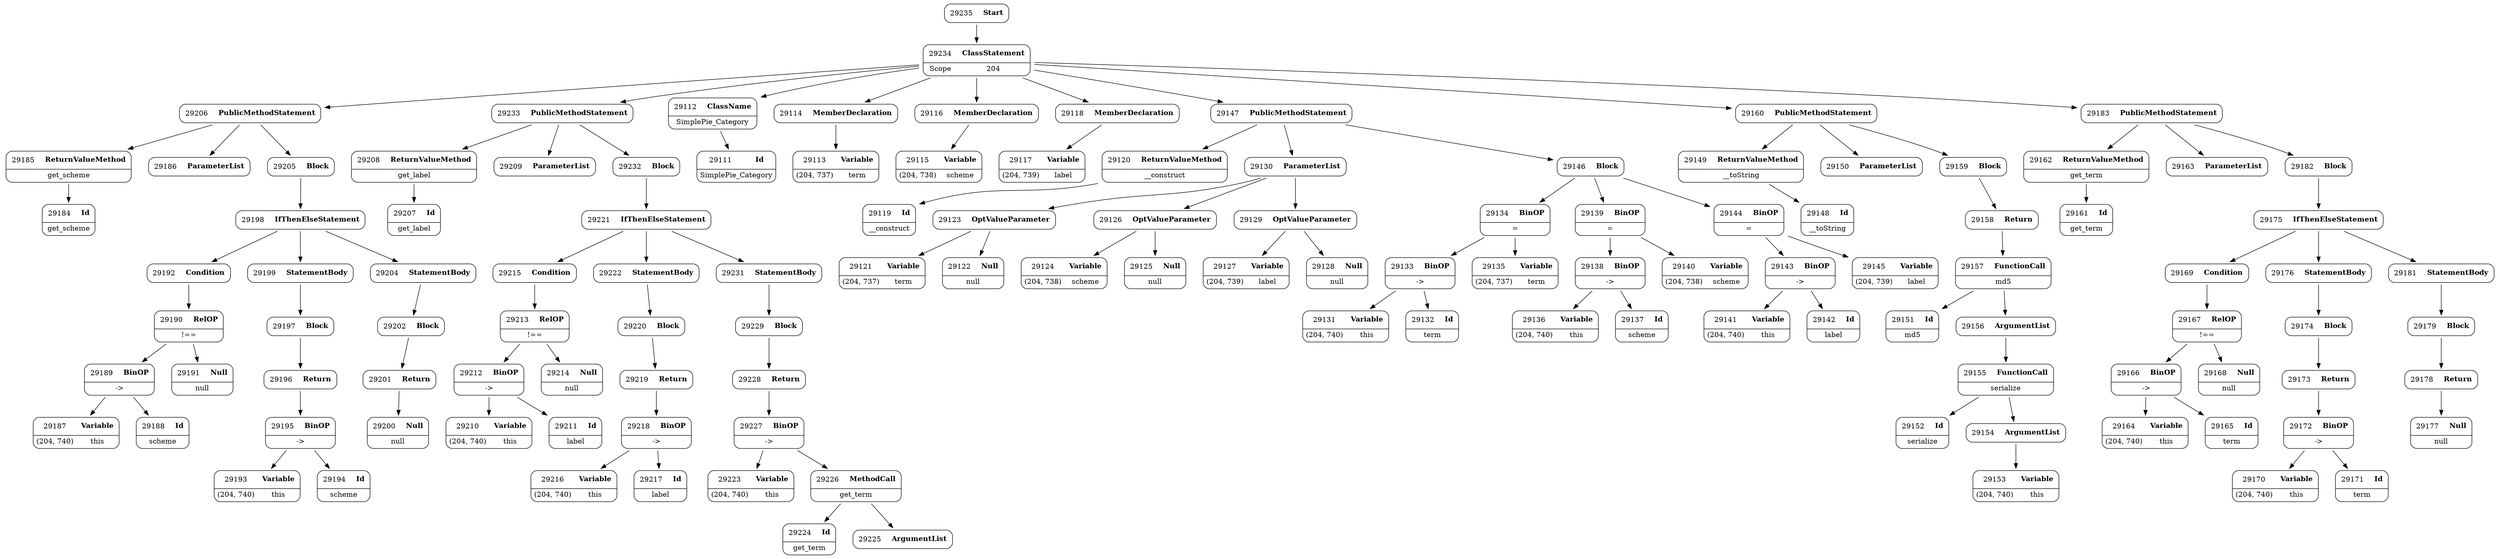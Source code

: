 digraph ast {
node [shape=none];
29184 [label=<<TABLE border='1' cellspacing='0' cellpadding='10' style='rounded' ><TR><TD border='0'>29184</TD><TD border='0'><B>Id</B></TD></TR><HR/><TR><TD border='0' cellpadding='5' colspan='2'>get_scheme</TD></TR></TABLE>>];
29185 [label=<<TABLE border='1' cellspacing='0' cellpadding='10' style='rounded' ><TR><TD border='0'>29185</TD><TD border='0'><B>ReturnValueMethod</B></TD></TR><HR/><TR><TD border='0' cellpadding='5' colspan='2'>get_scheme</TD></TR></TABLE>>];
29185 -> 29184 [weight=2];
29186 [label=<<TABLE border='1' cellspacing='0' cellpadding='10' style='rounded' ><TR><TD border='0'>29186</TD><TD border='0'><B>ParameterList</B></TD></TR></TABLE>>];
29187 [label=<<TABLE border='1' cellspacing='0' cellpadding='10' style='rounded' ><TR><TD border='0'>29187</TD><TD border='0'><B>Variable</B></TD></TR><HR/><TR><TD border='0' cellpadding='5'>(204, 740)</TD><TD border='0' cellpadding='5'>this</TD></TR></TABLE>>];
29188 [label=<<TABLE border='1' cellspacing='0' cellpadding='10' style='rounded' ><TR><TD border='0'>29188</TD><TD border='0'><B>Id</B></TD></TR><HR/><TR><TD border='0' cellpadding='5' colspan='2'>scheme</TD></TR></TABLE>>];
29189 [label=<<TABLE border='1' cellspacing='0' cellpadding='10' style='rounded' ><TR><TD border='0'>29189</TD><TD border='0'><B>BinOP</B></TD></TR><HR/><TR><TD border='0' cellpadding='5' colspan='2'>-&gt;</TD></TR></TABLE>>];
29189 -> 29187 [weight=2];
29189 -> 29188 [weight=2];
29190 [label=<<TABLE border='1' cellspacing='0' cellpadding='10' style='rounded' ><TR><TD border='0'>29190</TD><TD border='0'><B>RelOP</B></TD></TR><HR/><TR><TD border='0' cellpadding='5' colspan='2'>!==</TD></TR></TABLE>>];
29190 -> 29189 [weight=2];
29190 -> 29191 [weight=2];
29191 [label=<<TABLE border='1' cellspacing='0' cellpadding='10' style='rounded' ><TR><TD border='0'>29191</TD><TD border='0'><B>Null</B></TD></TR><HR/><TR><TD border='0' cellpadding='5' colspan='2'>null</TD></TR></TABLE>>];
29192 [label=<<TABLE border='1' cellspacing='0' cellpadding='10' style='rounded' ><TR><TD border='0'>29192</TD><TD border='0'><B>Condition</B></TD></TR></TABLE>>];
29192 -> 29190 [weight=2];
29193 [label=<<TABLE border='1' cellspacing='0' cellpadding='10' style='rounded' ><TR><TD border='0'>29193</TD><TD border='0'><B>Variable</B></TD></TR><HR/><TR><TD border='0' cellpadding='5'>(204, 740)</TD><TD border='0' cellpadding='5'>this</TD></TR></TABLE>>];
29194 [label=<<TABLE border='1' cellspacing='0' cellpadding='10' style='rounded' ><TR><TD border='0'>29194</TD><TD border='0'><B>Id</B></TD></TR><HR/><TR><TD border='0' cellpadding='5' colspan='2'>scheme</TD></TR></TABLE>>];
29195 [label=<<TABLE border='1' cellspacing='0' cellpadding='10' style='rounded' ><TR><TD border='0'>29195</TD><TD border='0'><B>BinOP</B></TD></TR><HR/><TR><TD border='0' cellpadding='5' colspan='2'>-&gt;</TD></TR></TABLE>>];
29195 -> 29193 [weight=2];
29195 -> 29194 [weight=2];
29196 [label=<<TABLE border='1' cellspacing='0' cellpadding='10' style='rounded' ><TR><TD border='0'>29196</TD><TD border='0'><B>Return</B></TD></TR></TABLE>>];
29196 -> 29195 [weight=2];
29197 [label=<<TABLE border='1' cellspacing='0' cellpadding='10' style='rounded' ><TR><TD border='0'>29197</TD><TD border='0'><B>Block</B></TD></TR></TABLE>>];
29197 -> 29196 [weight=2];
29198 [label=<<TABLE border='1' cellspacing='0' cellpadding='10' style='rounded' ><TR><TD border='0'>29198</TD><TD border='0'><B>IfThenElseStatement</B></TD></TR></TABLE>>];
29198 -> 29192 [weight=2];
29198 -> 29199 [weight=2];
29198 -> 29204 [weight=2];
29199 [label=<<TABLE border='1' cellspacing='0' cellpadding='10' style='rounded' ><TR><TD border='0'>29199</TD><TD border='0'><B>StatementBody</B></TD></TR></TABLE>>];
29199 -> 29197 [weight=2];
29200 [label=<<TABLE border='1' cellspacing='0' cellpadding='10' style='rounded' ><TR><TD border='0'>29200</TD><TD border='0'><B>Null</B></TD></TR><HR/><TR><TD border='0' cellpadding='5' colspan='2'>null</TD></TR></TABLE>>];
29201 [label=<<TABLE border='1' cellspacing='0' cellpadding='10' style='rounded' ><TR><TD border='0'>29201</TD><TD border='0'><B>Return</B></TD></TR></TABLE>>];
29201 -> 29200 [weight=2];
29202 [label=<<TABLE border='1' cellspacing='0' cellpadding='10' style='rounded' ><TR><TD border='0'>29202</TD><TD border='0'><B>Block</B></TD></TR></TABLE>>];
29202 -> 29201 [weight=2];
29204 [label=<<TABLE border='1' cellspacing='0' cellpadding='10' style='rounded' ><TR><TD border='0'>29204</TD><TD border='0'><B>StatementBody</B></TD></TR></TABLE>>];
29204 -> 29202 [weight=2];
29205 [label=<<TABLE border='1' cellspacing='0' cellpadding='10' style='rounded' ><TR><TD border='0'>29205</TD><TD border='0'><B>Block</B></TD></TR></TABLE>>];
29205 -> 29198 [weight=2];
29206 [label=<<TABLE border='1' cellspacing='0' cellpadding='10' style='rounded' ><TR><TD border='0'>29206</TD><TD border='0'><B>PublicMethodStatement</B></TD></TR></TABLE>>];
29206 -> 29185 [weight=2];
29206 -> 29186 [weight=2];
29206 -> 29205 [weight=2];
29207 [label=<<TABLE border='1' cellspacing='0' cellpadding='10' style='rounded' ><TR><TD border='0'>29207</TD><TD border='0'><B>Id</B></TD></TR><HR/><TR><TD border='0' cellpadding='5' colspan='2'>get_label</TD></TR></TABLE>>];
29208 [label=<<TABLE border='1' cellspacing='0' cellpadding='10' style='rounded' ><TR><TD border='0'>29208</TD><TD border='0'><B>ReturnValueMethod</B></TD></TR><HR/><TR><TD border='0' cellpadding='5' colspan='2'>get_label</TD></TR></TABLE>>];
29208 -> 29207 [weight=2];
29209 [label=<<TABLE border='1' cellspacing='0' cellpadding='10' style='rounded' ><TR><TD border='0'>29209</TD><TD border='0'><B>ParameterList</B></TD></TR></TABLE>>];
29210 [label=<<TABLE border='1' cellspacing='0' cellpadding='10' style='rounded' ><TR><TD border='0'>29210</TD><TD border='0'><B>Variable</B></TD></TR><HR/><TR><TD border='0' cellpadding='5'>(204, 740)</TD><TD border='0' cellpadding='5'>this</TD></TR></TABLE>>];
29211 [label=<<TABLE border='1' cellspacing='0' cellpadding='10' style='rounded' ><TR><TD border='0'>29211</TD><TD border='0'><B>Id</B></TD></TR><HR/><TR><TD border='0' cellpadding='5' colspan='2'>label</TD></TR></TABLE>>];
29212 [label=<<TABLE border='1' cellspacing='0' cellpadding='10' style='rounded' ><TR><TD border='0'>29212</TD><TD border='0'><B>BinOP</B></TD></TR><HR/><TR><TD border='0' cellpadding='5' colspan='2'>-&gt;</TD></TR></TABLE>>];
29212 -> 29210 [weight=2];
29212 -> 29211 [weight=2];
29213 [label=<<TABLE border='1' cellspacing='0' cellpadding='10' style='rounded' ><TR><TD border='0'>29213</TD><TD border='0'><B>RelOP</B></TD></TR><HR/><TR><TD border='0' cellpadding='5' colspan='2'>!==</TD></TR></TABLE>>];
29213 -> 29212 [weight=2];
29213 -> 29214 [weight=2];
29214 [label=<<TABLE border='1' cellspacing='0' cellpadding='10' style='rounded' ><TR><TD border='0'>29214</TD><TD border='0'><B>Null</B></TD></TR><HR/><TR><TD border='0' cellpadding='5' colspan='2'>null</TD></TR></TABLE>>];
29215 [label=<<TABLE border='1' cellspacing='0' cellpadding='10' style='rounded' ><TR><TD border='0'>29215</TD><TD border='0'><B>Condition</B></TD></TR></TABLE>>];
29215 -> 29213 [weight=2];
29216 [label=<<TABLE border='1' cellspacing='0' cellpadding='10' style='rounded' ><TR><TD border='0'>29216</TD><TD border='0'><B>Variable</B></TD></TR><HR/><TR><TD border='0' cellpadding='5'>(204, 740)</TD><TD border='0' cellpadding='5'>this</TD></TR></TABLE>>];
29217 [label=<<TABLE border='1' cellspacing='0' cellpadding='10' style='rounded' ><TR><TD border='0'>29217</TD><TD border='0'><B>Id</B></TD></TR><HR/><TR><TD border='0' cellpadding='5' colspan='2'>label</TD></TR></TABLE>>];
29218 [label=<<TABLE border='1' cellspacing='0' cellpadding='10' style='rounded' ><TR><TD border='0'>29218</TD><TD border='0'><B>BinOP</B></TD></TR><HR/><TR><TD border='0' cellpadding='5' colspan='2'>-&gt;</TD></TR></TABLE>>];
29218 -> 29216 [weight=2];
29218 -> 29217 [weight=2];
29219 [label=<<TABLE border='1' cellspacing='0' cellpadding='10' style='rounded' ><TR><TD border='0'>29219</TD><TD border='0'><B>Return</B></TD></TR></TABLE>>];
29219 -> 29218 [weight=2];
29220 [label=<<TABLE border='1' cellspacing='0' cellpadding='10' style='rounded' ><TR><TD border='0'>29220</TD><TD border='0'><B>Block</B></TD></TR></TABLE>>];
29220 -> 29219 [weight=2];
29221 [label=<<TABLE border='1' cellspacing='0' cellpadding='10' style='rounded' ><TR><TD border='0'>29221</TD><TD border='0'><B>IfThenElseStatement</B></TD></TR></TABLE>>];
29221 -> 29215 [weight=2];
29221 -> 29222 [weight=2];
29221 -> 29231 [weight=2];
29222 [label=<<TABLE border='1' cellspacing='0' cellpadding='10' style='rounded' ><TR><TD border='0'>29222</TD><TD border='0'><B>StatementBody</B></TD></TR></TABLE>>];
29222 -> 29220 [weight=2];
29223 [label=<<TABLE border='1' cellspacing='0' cellpadding='10' style='rounded' ><TR><TD border='0'>29223</TD><TD border='0'><B>Variable</B></TD></TR><HR/><TR><TD border='0' cellpadding='5'>(204, 740)</TD><TD border='0' cellpadding='5'>this</TD></TR></TABLE>>];
29224 [label=<<TABLE border='1' cellspacing='0' cellpadding='10' style='rounded' ><TR><TD border='0'>29224</TD><TD border='0'><B>Id</B></TD></TR><HR/><TR><TD border='0' cellpadding='5' colspan='2'>get_term</TD></TR></TABLE>>];
29225 [label=<<TABLE border='1' cellspacing='0' cellpadding='10' style='rounded' ><TR><TD border='0'>29225</TD><TD border='0'><B>ArgumentList</B></TD></TR></TABLE>>];
29226 [label=<<TABLE border='1' cellspacing='0' cellpadding='10' style='rounded' ><TR><TD border='0'>29226</TD><TD border='0'><B>MethodCall</B></TD></TR><HR/><TR><TD border='0' cellpadding='5' colspan='2'>get_term</TD></TR></TABLE>>];
29226 -> 29224 [weight=2];
29226 -> 29225 [weight=2];
29227 [label=<<TABLE border='1' cellspacing='0' cellpadding='10' style='rounded' ><TR><TD border='0'>29227</TD><TD border='0'><B>BinOP</B></TD></TR><HR/><TR><TD border='0' cellpadding='5' colspan='2'>-&gt;</TD></TR></TABLE>>];
29227 -> 29223 [weight=2];
29227 -> 29226 [weight=2];
29228 [label=<<TABLE border='1' cellspacing='0' cellpadding='10' style='rounded' ><TR><TD border='0'>29228</TD><TD border='0'><B>Return</B></TD></TR></TABLE>>];
29228 -> 29227 [weight=2];
29229 [label=<<TABLE border='1' cellspacing='0' cellpadding='10' style='rounded' ><TR><TD border='0'>29229</TD><TD border='0'><B>Block</B></TD></TR></TABLE>>];
29229 -> 29228 [weight=2];
29231 [label=<<TABLE border='1' cellspacing='0' cellpadding='10' style='rounded' ><TR><TD border='0'>29231</TD><TD border='0'><B>StatementBody</B></TD></TR></TABLE>>];
29231 -> 29229 [weight=2];
29232 [label=<<TABLE border='1' cellspacing='0' cellpadding='10' style='rounded' ><TR><TD border='0'>29232</TD><TD border='0'><B>Block</B></TD></TR></TABLE>>];
29232 -> 29221 [weight=2];
29233 [label=<<TABLE border='1' cellspacing='0' cellpadding='10' style='rounded' ><TR><TD border='0'>29233</TD><TD border='0'><B>PublicMethodStatement</B></TD></TR></TABLE>>];
29233 -> 29208 [weight=2];
29233 -> 29209 [weight=2];
29233 -> 29232 [weight=2];
29234 [label=<<TABLE border='1' cellspacing='0' cellpadding='10' style='rounded' ><TR><TD border='0'>29234</TD><TD border='0'><B>ClassStatement</B></TD></TR><HR/><TR><TD border='0' cellpadding='5'>Scope</TD><TD border='0' cellpadding='5'>204</TD></TR></TABLE>>];
29234 -> 29112 [weight=2];
29234 -> 29114 [weight=2];
29234 -> 29116 [weight=2];
29234 -> 29118 [weight=2];
29234 -> 29147 [weight=2];
29234 -> 29160 [weight=2];
29234 -> 29183 [weight=2];
29234 -> 29206 [weight=2];
29234 -> 29233 [weight=2];
29235 [label=<<TABLE border='1' cellspacing='0' cellpadding='10' style='rounded' ><TR><TD border='0'>29235</TD><TD border='0'><B>Start</B></TD></TR></TABLE>>];
29235 -> 29234 [weight=2];
29111 [label=<<TABLE border='1' cellspacing='0' cellpadding='10' style='rounded' ><TR><TD border='0'>29111</TD><TD border='0'><B>Id</B></TD></TR><HR/><TR><TD border='0' cellpadding='5' colspan='2'>SimplePie_Category</TD></TR></TABLE>>];
29112 [label=<<TABLE border='1' cellspacing='0' cellpadding='10' style='rounded' ><TR><TD border='0'>29112</TD><TD border='0'><B>ClassName</B></TD></TR><HR/><TR><TD border='0' cellpadding='5' colspan='2'>SimplePie_Category</TD></TR></TABLE>>];
29112 -> 29111 [weight=2];
29113 [label=<<TABLE border='1' cellspacing='0' cellpadding='10' style='rounded' ><TR><TD border='0'>29113</TD><TD border='0'><B>Variable</B></TD></TR><HR/><TR><TD border='0' cellpadding='5'>(204, 737)</TD><TD border='0' cellpadding='5'>term</TD></TR></TABLE>>];
29114 [label=<<TABLE border='1' cellspacing='0' cellpadding='10' style='rounded' ><TR><TD border='0'>29114</TD><TD border='0'><B>MemberDeclaration</B></TD></TR></TABLE>>];
29114 -> 29113 [weight=2];
29115 [label=<<TABLE border='1' cellspacing='0' cellpadding='10' style='rounded' ><TR><TD border='0'>29115</TD><TD border='0'><B>Variable</B></TD></TR><HR/><TR><TD border='0' cellpadding='5'>(204, 738)</TD><TD border='0' cellpadding='5'>scheme</TD></TR></TABLE>>];
29116 [label=<<TABLE border='1' cellspacing='0' cellpadding='10' style='rounded' ><TR><TD border='0'>29116</TD><TD border='0'><B>MemberDeclaration</B></TD></TR></TABLE>>];
29116 -> 29115 [weight=2];
29117 [label=<<TABLE border='1' cellspacing='0' cellpadding='10' style='rounded' ><TR><TD border='0'>29117</TD><TD border='0'><B>Variable</B></TD></TR><HR/><TR><TD border='0' cellpadding='5'>(204, 739)</TD><TD border='0' cellpadding='5'>label</TD></TR></TABLE>>];
29118 [label=<<TABLE border='1' cellspacing='0' cellpadding='10' style='rounded' ><TR><TD border='0'>29118</TD><TD border='0'><B>MemberDeclaration</B></TD></TR></TABLE>>];
29118 -> 29117 [weight=2];
29119 [label=<<TABLE border='1' cellspacing='0' cellpadding='10' style='rounded' ><TR><TD border='0'>29119</TD><TD border='0'><B>Id</B></TD></TR><HR/><TR><TD border='0' cellpadding='5' colspan='2'>__construct</TD></TR></TABLE>>];
29120 [label=<<TABLE border='1' cellspacing='0' cellpadding='10' style='rounded' ><TR><TD border='0'>29120</TD><TD border='0'><B>ReturnValueMethod</B></TD></TR><HR/><TR><TD border='0' cellpadding='5' colspan='2'>__construct</TD></TR></TABLE>>];
29120 -> 29119 [weight=2];
29121 [label=<<TABLE border='1' cellspacing='0' cellpadding='10' style='rounded' ><TR><TD border='0'>29121</TD><TD border='0'><B>Variable</B></TD></TR><HR/><TR><TD border='0' cellpadding='5'>(204, 737)</TD><TD border='0' cellpadding='5'>term</TD></TR></TABLE>>];
29122 [label=<<TABLE border='1' cellspacing='0' cellpadding='10' style='rounded' ><TR><TD border='0'>29122</TD><TD border='0'><B>Null</B></TD></TR><HR/><TR><TD border='0' cellpadding='5' colspan='2'>null</TD></TR></TABLE>>];
29123 [label=<<TABLE border='1' cellspacing='0' cellpadding='10' style='rounded' ><TR><TD border='0'>29123</TD><TD border='0'><B>OptValueParameter</B></TD></TR></TABLE>>];
29123 -> 29121 [weight=2];
29123 -> 29122 [weight=2];
29124 [label=<<TABLE border='1' cellspacing='0' cellpadding='10' style='rounded' ><TR><TD border='0'>29124</TD><TD border='0'><B>Variable</B></TD></TR><HR/><TR><TD border='0' cellpadding='5'>(204, 738)</TD><TD border='0' cellpadding='5'>scheme</TD></TR></TABLE>>];
29125 [label=<<TABLE border='1' cellspacing='0' cellpadding='10' style='rounded' ><TR><TD border='0'>29125</TD><TD border='0'><B>Null</B></TD></TR><HR/><TR><TD border='0' cellpadding='5' colspan='2'>null</TD></TR></TABLE>>];
29126 [label=<<TABLE border='1' cellspacing='0' cellpadding='10' style='rounded' ><TR><TD border='0'>29126</TD><TD border='0'><B>OptValueParameter</B></TD></TR></TABLE>>];
29126 -> 29124 [weight=2];
29126 -> 29125 [weight=2];
29127 [label=<<TABLE border='1' cellspacing='0' cellpadding='10' style='rounded' ><TR><TD border='0'>29127</TD><TD border='0'><B>Variable</B></TD></TR><HR/><TR><TD border='0' cellpadding='5'>(204, 739)</TD><TD border='0' cellpadding='5'>label</TD></TR></TABLE>>];
29128 [label=<<TABLE border='1' cellspacing='0' cellpadding='10' style='rounded' ><TR><TD border='0'>29128</TD><TD border='0'><B>Null</B></TD></TR><HR/><TR><TD border='0' cellpadding='5' colspan='2'>null</TD></TR></TABLE>>];
29129 [label=<<TABLE border='1' cellspacing='0' cellpadding='10' style='rounded' ><TR><TD border='0'>29129</TD><TD border='0'><B>OptValueParameter</B></TD></TR></TABLE>>];
29129 -> 29127 [weight=2];
29129 -> 29128 [weight=2];
29130 [label=<<TABLE border='1' cellspacing='0' cellpadding='10' style='rounded' ><TR><TD border='0'>29130</TD><TD border='0'><B>ParameterList</B></TD></TR></TABLE>>];
29130 -> 29123 [weight=2];
29130 -> 29126 [weight=2];
29130 -> 29129 [weight=2];
29131 [label=<<TABLE border='1' cellspacing='0' cellpadding='10' style='rounded' ><TR><TD border='0'>29131</TD><TD border='0'><B>Variable</B></TD></TR><HR/><TR><TD border='0' cellpadding='5'>(204, 740)</TD><TD border='0' cellpadding='5'>this</TD></TR></TABLE>>];
29132 [label=<<TABLE border='1' cellspacing='0' cellpadding='10' style='rounded' ><TR><TD border='0'>29132</TD><TD border='0'><B>Id</B></TD></TR><HR/><TR><TD border='0' cellpadding='5' colspan='2'>term</TD></TR></TABLE>>];
29133 [label=<<TABLE border='1' cellspacing='0' cellpadding='10' style='rounded' ><TR><TD border='0'>29133</TD><TD border='0'><B>BinOP</B></TD></TR><HR/><TR><TD border='0' cellpadding='5' colspan='2'>-&gt;</TD></TR></TABLE>>];
29133 -> 29131 [weight=2];
29133 -> 29132 [weight=2];
29134 [label=<<TABLE border='1' cellspacing='0' cellpadding='10' style='rounded' ><TR><TD border='0'>29134</TD><TD border='0'><B>BinOP</B></TD></TR><HR/><TR><TD border='0' cellpadding='5' colspan='2'>=</TD></TR></TABLE>>];
29134 -> 29133 [weight=2];
29134 -> 29135 [weight=2];
29135 [label=<<TABLE border='1' cellspacing='0' cellpadding='10' style='rounded' ><TR><TD border='0'>29135</TD><TD border='0'><B>Variable</B></TD></TR><HR/><TR><TD border='0' cellpadding='5'>(204, 737)</TD><TD border='0' cellpadding='5'>term</TD></TR></TABLE>>];
29136 [label=<<TABLE border='1' cellspacing='0' cellpadding='10' style='rounded' ><TR><TD border='0'>29136</TD><TD border='0'><B>Variable</B></TD></TR><HR/><TR><TD border='0' cellpadding='5'>(204, 740)</TD><TD border='0' cellpadding='5'>this</TD></TR></TABLE>>];
29137 [label=<<TABLE border='1' cellspacing='0' cellpadding='10' style='rounded' ><TR><TD border='0'>29137</TD><TD border='0'><B>Id</B></TD></TR><HR/><TR><TD border='0' cellpadding='5' colspan='2'>scheme</TD></TR></TABLE>>];
29138 [label=<<TABLE border='1' cellspacing='0' cellpadding='10' style='rounded' ><TR><TD border='0'>29138</TD><TD border='0'><B>BinOP</B></TD></TR><HR/><TR><TD border='0' cellpadding='5' colspan='2'>-&gt;</TD></TR></TABLE>>];
29138 -> 29136 [weight=2];
29138 -> 29137 [weight=2];
29139 [label=<<TABLE border='1' cellspacing='0' cellpadding='10' style='rounded' ><TR><TD border='0'>29139</TD><TD border='0'><B>BinOP</B></TD></TR><HR/><TR><TD border='0' cellpadding='5' colspan='2'>=</TD></TR></TABLE>>];
29139 -> 29138 [weight=2];
29139 -> 29140 [weight=2];
29140 [label=<<TABLE border='1' cellspacing='0' cellpadding='10' style='rounded' ><TR><TD border='0'>29140</TD><TD border='0'><B>Variable</B></TD></TR><HR/><TR><TD border='0' cellpadding='5'>(204, 738)</TD><TD border='0' cellpadding='5'>scheme</TD></TR></TABLE>>];
29141 [label=<<TABLE border='1' cellspacing='0' cellpadding='10' style='rounded' ><TR><TD border='0'>29141</TD><TD border='0'><B>Variable</B></TD></TR><HR/><TR><TD border='0' cellpadding='5'>(204, 740)</TD><TD border='0' cellpadding='5'>this</TD></TR></TABLE>>];
29142 [label=<<TABLE border='1' cellspacing='0' cellpadding='10' style='rounded' ><TR><TD border='0'>29142</TD><TD border='0'><B>Id</B></TD></TR><HR/><TR><TD border='0' cellpadding='5' colspan='2'>label</TD></TR></TABLE>>];
29143 [label=<<TABLE border='1' cellspacing='0' cellpadding='10' style='rounded' ><TR><TD border='0'>29143</TD><TD border='0'><B>BinOP</B></TD></TR><HR/><TR><TD border='0' cellpadding='5' colspan='2'>-&gt;</TD></TR></TABLE>>];
29143 -> 29141 [weight=2];
29143 -> 29142 [weight=2];
29144 [label=<<TABLE border='1' cellspacing='0' cellpadding='10' style='rounded' ><TR><TD border='0'>29144</TD><TD border='0'><B>BinOP</B></TD></TR><HR/><TR><TD border='0' cellpadding='5' colspan='2'>=</TD></TR></TABLE>>];
29144 -> 29143 [weight=2];
29144 -> 29145 [weight=2];
29145 [label=<<TABLE border='1' cellspacing='0' cellpadding='10' style='rounded' ><TR><TD border='0'>29145</TD><TD border='0'><B>Variable</B></TD></TR><HR/><TR><TD border='0' cellpadding='5'>(204, 739)</TD><TD border='0' cellpadding='5'>label</TD></TR></TABLE>>];
29146 [label=<<TABLE border='1' cellspacing='0' cellpadding='10' style='rounded' ><TR><TD border='0'>29146</TD><TD border='0'><B>Block</B></TD></TR></TABLE>>];
29146 -> 29134 [weight=2];
29146 -> 29139 [weight=2];
29146 -> 29144 [weight=2];
29147 [label=<<TABLE border='1' cellspacing='0' cellpadding='10' style='rounded' ><TR><TD border='0'>29147</TD><TD border='0'><B>PublicMethodStatement</B></TD></TR></TABLE>>];
29147 -> 29120 [weight=2];
29147 -> 29130 [weight=2];
29147 -> 29146 [weight=2];
29148 [label=<<TABLE border='1' cellspacing='0' cellpadding='10' style='rounded' ><TR><TD border='0'>29148</TD><TD border='0'><B>Id</B></TD></TR><HR/><TR><TD border='0' cellpadding='5' colspan='2'>__toString</TD></TR></TABLE>>];
29149 [label=<<TABLE border='1' cellspacing='0' cellpadding='10' style='rounded' ><TR><TD border='0'>29149</TD><TD border='0'><B>ReturnValueMethod</B></TD></TR><HR/><TR><TD border='0' cellpadding='5' colspan='2'>__toString</TD></TR></TABLE>>];
29149 -> 29148 [weight=2];
29150 [label=<<TABLE border='1' cellspacing='0' cellpadding='10' style='rounded' ><TR><TD border='0'>29150</TD><TD border='0'><B>ParameterList</B></TD></TR></TABLE>>];
29151 [label=<<TABLE border='1' cellspacing='0' cellpadding='10' style='rounded' ><TR><TD border='0'>29151</TD><TD border='0'><B>Id</B></TD></TR><HR/><TR><TD border='0' cellpadding='5' colspan='2'>md5</TD></TR></TABLE>>];
29152 [label=<<TABLE border='1' cellspacing='0' cellpadding='10' style='rounded' ><TR><TD border='0'>29152</TD><TD border='0'><B>Id</B></TD></TR><HR/><TR><TD border='0' cellpadding='5' colspan='2'>serialize</TD></TR></TABLE>>];
29153 [label=<<TABLE border='1' cellspacing='0' cellpadding='10' style='rounded' ><TR><TD border='0'>29153</TD><TD border='0'><B>Variable</B></TD></TR><HR/><TR><TD border='0' cellpadding='5'>(204, 740)</TD><TD border='0' cellpadding='5'>this</TD></TR></TABLE>>];
29154 [label=<<TABLE border='1' cellspacing='0' cellpadding='10' style='rounded' ><TR><TD border='0'>29154</TD><TD border='0'><B>ArgumentList</B></TD></TR></TABLE>>];
29154 -> 29153 [weight=2];
29155 [label=<<TABLE border='1' cellspacing='0' cellpadding='10' style='rounded' ><TR><TD border='0'>29155</TD><TD border='0'><B>FunctionCall</B></TD></TR><HR/><TR><TD border='0' cellpadding='5' colspan='2'>serialize</TD></TR></TABLE>>];
29155 -> 29152 [weight=2];
29155 -> 29154 [weight=2];
29156 [label=<<TABLE border='1' cellspacing='0' cellpadding='10' style='rounded' ><TR><TD border='0'>29156</TD><TD border='0'><B>ArgumentList</B></TD></TR></TABLE>>];
29156 -> 29155 [weight=2];
29157 [label=<<TABLE border='1' cellspacing='0' cellpadding='10' style='rounded' ><TR><TD border='0'>29157</TD><TD border='0'><B>FunctionCall</B></TD></TR><HR/><TR><TD border='0' cellpadding='5' colspan='2'>md5</TD></TR></TABLE>>];
29157 -> 29151 [weight=2];
29157 -> 29156 [weight=2];
29158 [label=<<TABLE border='1' cellspacing='0' cellpadding='10' style='rounded' ><TR><TD border='0'>29158</TD><TD border='0'><B>Return</B></TD></TR></TABLE>>];
29158 -> 29157 [weight=2];
29159 [label=<<TABLE border='1' cellspacing='0' cellpadding='10' style='rounded' ><TR><TD border='0'>29159</TD><TD border='0'><B>Block</B></TD></TR></TABLE>>];
29159 -> 29158 [weight=2];
29160 [label=<<TABLE border='1' cellspacing='0' cellpadding='10' style='rounded' ><TR><TD border='0'>29160</TD><TD border='0'><B>PublicMethodStatement</B></TD></TR></TABLE>>];
29160 -> 29149 [weight=2];
29160 -> 29150 [weight=2];
29160 -> 29159 [weight=2];
29161 [label=<<TABLE border='1' cellspacing='0' cellpadding='10' style='rounded' ><TR><TD border='0'>29161</TD><TD border='0'><B>Id</B></TD></TR><HR/><TR><TD border='0' cellpadding='5' colspan='2'>get_term</TD></TR></TABLE>>];
29162 [label=<<TABLE border='1' cellspacing='0' cellpadding='10' style='rounded' ><TR><TD border='0'>29162</TD><TD border='0'><B>ReturnValueMethod</B></TD></TR><HR/><TR><TD border='0' cellpadding='5' colspan='2'>get_term</TD></TR></TABLE>>];
29162 -> 29161 [weight=2];
29163 [label=<<TABLE border='1' cellspacing='0' cellpadding='10' style='rounded' ><TR><TD border='0'>29163</TD><TD border='0'><B>ParameterList</B></TD></TR></TABLE>>];
29164 [label=<<TABLE border='1' cellspacing='0' cellpadding='10' style='rounded' ><TR><TD border='0'>29164</TD><TD border='0'><B>Variable</B></TD></TR><HR/><TR><TD border='0' cellpadding='5'>(204, 740)</TD><TD border='0' cellpadding='5'>this</TD></TR></TABLE>>];
29165 [label=<<TABLE border='1' cellspacing='0' cellpadding='10' style='rounded' ><TR><TD border='0'>29165</TD><TD border='0'><B>Id</B></TD></TR><HR/><TR><TD border='0' cellpadding='5' colspan='2'>term</TD></TR></TABLE>>];
29166 [label=<<TABLE border='1' cellspacing='0' cellpadding='10' style='rounded' ><TR><TD border='0'>29166</TD><TD border='0'><B>BinOP</B></TD></TR><HR/><TR><TD border='0' cellpadding='5' colspan='2'>-&gt;</TD></TR></TABLE>>];
29166 -> 29164 [weight=2];
29166 -> 29165 [weight=2];
29167 [label=<<TABLE border='1' cellspacing='0' cellpadding='10' style='rounded' ><TR><TD border='0'>29167</TD><TD border='0'><B>RelOP</B></TD></TR><HR/><TR><TD border='0' cellpadding='5' colspan='2'>!==</TD></TR></TABLE>>];
29167 -> 29166 [weight=2];
29167 -> 29168 [weight=2];
29168 [label=<<TABLE border='1' cellspacing='0' cellpadding='10' style='rounded' ><TR><TD border='0'>29168</TD><TD border='0'><B>Null</B></TD></TR><HR/><TR><TD border='0' cellpadding='5' colspan='2'>null</TD></TR></TABLE>>];
29169 [label=<<TABLE border='1' cellspacing='0' cellpadding='10' style='rounded' ><TR><TD border='0'>29169</TD><TD border='0'><B>Condition</B></TD></TR></TABLE>>];
29169 -> 29167 [weight=2];
29170 [label=<<TABLE border='1' cellspacing='0' cellpadding='10' style='rounded' ><TR><TD border='0'>29170</TD><TD border='0'><B>Variable</B></TD></TR><HR/><TR><TD border='0' cellpadding='5'>(204, 740)</TD><TD border='0' cellpadding='5'>this</TD></TR></TABLE>>];
29171 [label=<<TABLE border='1' cellspacing='0' cellpadding='10' style='rounded' ><TR><TD border='0'>29171</TD><TD border='0'><B>Id</B></TD></TR><HR/><TR><TD border='0' cellpadding='5' colspan='2'>term</TD></TR></TABLE>>];
29172 [label=<<TABLE border='1' cellspacing='0' cellpadding='10' style='rounded' ><TR><TD border='0'>29172</TD><TD border='0'><B>BinOP</B></TD></TR><HR/><TR><TD border='0' cellpadding='5' colspan='2'>-&gt;</TD></TR></TABLE>>];
29172 -> 29170 [weight=2];
29172 -> 29171 [weight=2];
29173 [label=<<TABLE border='1' cellspacing='0' cellpadding='10' style='rounded' ><TR><TD border='0'>29173</TD><TD border='0'><B>Return</B></TD></TR></TABLE>>];
29173 -> 29172 [weight=2];
29174 [label=<<TABLE border='1' cellspacing='0' cellpadding='10' style='rounded' ><TR><TD border='0'>29174</TD><TD border='0'><B>Block</B></TD></TR></TABLE>>];
29174 -> 29173 [weight=2];
29175 [label=<<TABLE border='1' cellspacing='0' cellpadding='10' style='rounded' ><TR><TD border='0'>29175</TD><TD border='0'><B>IfThenElseStatement</B></TD></TR></TABLE>>];
29175 -> 29169 [weight=2];
29175 -> 29176 [weight=2];
29175 -> 29181 [weight=2];
29176 [label=<<TABLE border='1' cellspacing='0' cellpadding='10' style='rounded' ><TR><TD border='0'>29176</TD><TD border='0'><B>StatementBody</B></TD></TR></TABLE>>];
29176 -> 29174 [weight=2];
29177 [label=<<TABLE border='1' cellspacing='0' cellpadding='10' style='rounded' ><TR><TD border='0'>29177</TD><TD border='0'><B>Null</B></TD></TR><HR/><TR><TD border='0' cellpadding='5' colspan='2'>null</TD></TR></TABLE>>];
29178 [label=<<TABLE border='1' cellspacing='0' cellpadding='10' style='rounded' ><TR><TD border='0'>29178</TD><TD border='0'><B>Return</B></TD></TR></TABLE>>];
29178 -> 29177 [weight=2];
29179 [label=<<TABLE border='1' cellspacing='0' cellpadding='10' style='rounded' ><TR><TD border='0'>29179</TD><TD border='0'><B>Block</B></TD></TR></TABLE>>];
29179 -> 29178 [weight=2];
29181 [label=<<TABLE border='1' cellspacing='0' cellpadding='10' style='rounded' ><TR><TD border='0'>29181</TD><TD border='0'><B>StatementBody</B></TD></TR></TABLE>>];
29181 -> 29179 [weight=2];
29182 [label=<<TABLE border='1' cellspacing='0' cellpadding='10' style='rounded' ><TR><TD border='0'>29182</TD><TD border='0'><B>Block</B></TD></TR></TABLE>>];
29182 -> 29175 [weight=2];
29183 [label=<<TABLE border='1' cellspacing='0' cellpadding='10' style='rounded' ><TR><TD border='0'>29183</TD><TD border='0'><B>PublicMethodStatement</B></TD></TR></TABLE>>];
29183 -> 29162 [weight=2];
29183 -> 29163 [weight=2];
29183 -> 29182 [weight=2];
}

